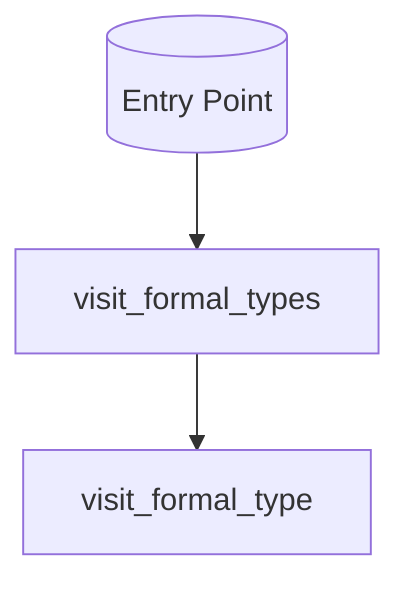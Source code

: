 flowchart
    A0[(Entry Point)]
    A1[visit_formal_types]
    A2[visit_formal_type]
    
    A0 --> A1
    A1 --> A2